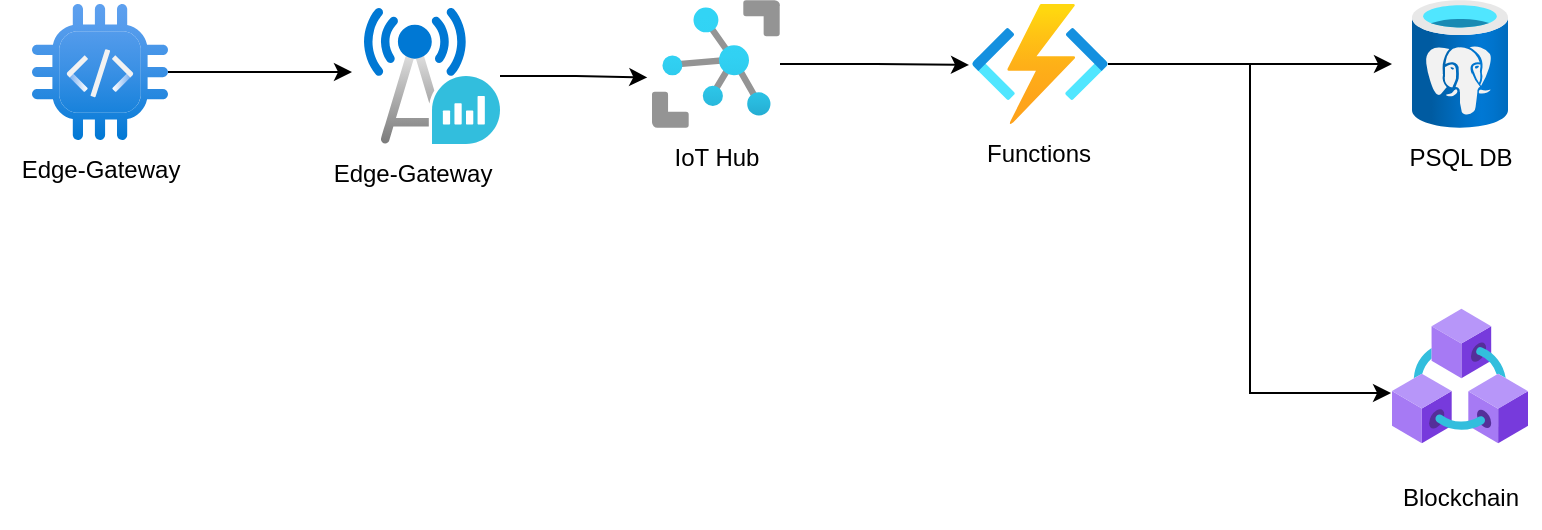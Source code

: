 <mxfile version="27.0.3">
  <diagram name="Page-1" id="RNYmdDG09AtqZu1HV84A">
    <mxGraphModel dx="1146" dy="707" grid="1" gridSize="10" guides="1" tooltips="1" connect="1" arrows="1" fold="1" page="1" pageScale="1" pageWidth="850" pageHeight="1100" math="0" shadow="0">
      <root>
        <mxCell id="0" />
        <mxCell id="1" parent="0" />
        <mxCell id="NS8NjDW7z8NgxkJJr4D1-1" value="" style="image;aspect=fixed;html=1;points=[];align=center;fontSize=12;image=img/lib/azure2/iot/IoT_Hub.svg;" parent="1" vertex="1">
          <mxGeometry x="450" y="296" width="64" height="64" as="geometry" />
        </mxCell>
        <mxCell id="Jb93CqCRCmrGKmIRv58C-4" style="edgeStyle=orthogonalEdgeStyle;rounded=0;orthogonalLoop=1;jettySize=auto;html=1;" edge="1" parent="1" source="Jb93CqCRCmrGKmIRv58C-1">
          <mxGeometry relative="1" as="geometry">
            <mxPoint x="820" y="328" as="targetPoint" />
          </mxGeometry>
        </mxCell>
        <mxCell id="Jb93CqCRCmrGKmIRv58C-1" value="" style="image;aspect=fixed;html=1;points=[];align=center;fontSize=12;image=img/lib/azure2/iot/Function_Apps.svg;" vertex="1" parent="1">
          <mxGeometry x="610" y="298" width="68" height="60" as="geometry" />
        </mxCell>
        <mxCell id="Jb93CqCRCmrGKmIRv58C-2" value="" style="image;aspect=fixed;html=1;points=[];align=center;fontSize=12;image=img/lib/azure2/databases/Azure_Database_PostgreSQL_Server.svg;" vertex="1" parent="1">
          <mxGeometry x="830" y="296" width="48" height="64" as="geometry" />
        </mxCell>
        <mxCell id="Jb93CqCRCmrGKmIRv58C-3" value="" style="image;aspect=fixed;html=1;points=[];align=center;fontSize=12;image=img/lib/azure2/blockchain/Azure_Blockchain_Service.svg;" vertex="1" parent="1">
          <mxGeometry x="820" y="450" width="68" height="68" as="geometry" />
        </mxCell>
        <mxCell id="Jb93CqCRCmrGKmIRv58C-5" style="edgeStyle=orthogonalEdgeStyle;rounded=0;orthogonalLoop=1;jettySize=auto;html=1;entryX=-0.007;entryY=0.625;entryDx=0;entryDy=0;entryPerimeter=0;" edge="1" parent="1" source="Jb93CqCRCmrGKmIRv58C-1" target="Jb93CqCRCmrGKmIRv58C-3">
          <mxGeometry relative="1" as="geometry" />
        </mxCell>
        <mxCell id="Jb93CqCRCmrGKmIRv58C-6" style="edgeStyle=orthogonalEdgeStyle;rounded=0;orthogonalLoop=1;jettySize=auto;html=1;entryX=-0.022;entryY=0.508;entryDx=0;entryDy=0;entryPerimeter=0;" edge="1" parent="1" source="NS8NjDW7z8NgxkJJr4D1-1" target="Jb93CqCRCmrGKmIRv58C-1">
          <mxGeometry relative="1" as="geometry" />
        </mxCell>
        <mxCell id="Jb93CqCRCmrGKmIRv58C-7" value="IoT Hub" style="text;html=1;align=center;verticalAlign=middle;resizable=0;points=[];autosize=1;strokeColor=none;fillColor=none;" vertex="1" parent="1">
          <mxGeometry x="447" y="360" width="70" height="30" as="geometry" />
        </mxCell>
        <mxCell id="Jb93CqCRCmrGKmIRv58C-8" value="Functions" style="text;html=1;align=center;verticalAlign=middle;resizable=0;points=[];autosize=1;strokeColor=none;fillColor=none;" vertex="1" parent="1">
          <mxGeometry x="603" y="358" width="80" height="30" as="geometry" />
        </mxCell>
        <mxCell id="Jb93CqCRCmrGKmIRv58C-9" value="PSQL DB" style="text;html=1;align=center;verticalAlign=middle;resizable=0;points=[];autosize=1;strokeColor=none;fillColor=none;" vertex="1" parent="1">
          <mxGeometry x="814" y="360" width="80" height="30" as="geometry" />
        </mxCell>
        <mxCell id="Jb93CqCRCmrGKmIRv58C-10" value="Blockchain" style="text;html=1;align=center;verticalAlign=middle;resizable=0;points=[];autosize=1;strokeColor=none;fillColor=none;" vertex="1" parent="1">
          <mxGeometry x="814" y="530" width="80" height="30" as="geometry" />
        </mxCell>
        <mxCell id="Jb93CqCRCmrGKmIRv58C-17" style="edgeStyle=orthogonalEdgeStyle;rounded=0;orthogonalLoop=1;jettySize=auto;html=1;" edge="1" parent="1" source="Jb93CqCRCmrGKmIRv58C-11">
          <mxGeometry relative="1" as="geometry">
            <mxPoint x="300" y="332" as="targetPoint" />
          </mxGeometry>
        </mxCell>
        <mxCell id="Jb93CqCRCmrGKmIRv58C-11" value="" style="image;aspect=fixed;html=1;points=[];align=center;fontSize=12;image=img/lib/azure2/other/Defender_Programable_Board.svg;" vertex="1" parent="1">
          <mxGeometry x="140" y="298" width="68" height="68" as="geometry" />
        </mxCell>
        <mxCell id="Jb93CqCRCmrGKmIRv58C-13" value="Edge-Gateway" style="text;html=1;align=center;verticalAlign=middle;resizable=0;points=[];autosize=1;strokeColor=none;fillColor=none;" vertex="1" parent="1">
          <mxGeometry x="280" y="368" width="100" height="30" as="geometry" />
        </mxCell>
        <mxCell id="Jb93CqCRCmrGKmIRv58C-14" value="" style="image;aspect=fixed;html=1;points=[];align=center;fontSize=12;image=img/lib/azure2/hybrid_multicloud/Azure_Operator_Insights.svg;" vertex="1" parent="1">
          <mxGeometry x="306" y="300" width="68" height="68" as="geometry" />
        </mxCell>
        <mxCell id="Jb93CqCRCmrGKmIRv58C-15" style="edgeStyle=orthogonalEdgeStyle;rounded=0;orthogonalLoop=1;jettySize=auto;html=1;entryX=-0.037;entryY=0.605;entryDx=0;entryDy=0;entryPerimeter=0;" edge="1" parent="1" source="Jb93CqCRCmrGKmIRv58C-14" target="NS8NjDW7z8NgxkJJr4D1-1">
          <mxGeometry relative="1" as="geometry" />
        </mxCell>
        <mxCell id="Jb93CqCRCmrGKmIRv58C-16" value="Edge-Gateway" style="text;html=1;align=center;verticalAlign=middle;resizable=0;points=[];autosize=1;strokeColor=none;fillColor=none;" vertex="1" parent="1">
          <mxGeometry x="124" y="366" width="100" height="30" as="geometry" />
        </mxCell>
      </root>
    </mxGraphModel>
  </diagram>
</mxfile>

